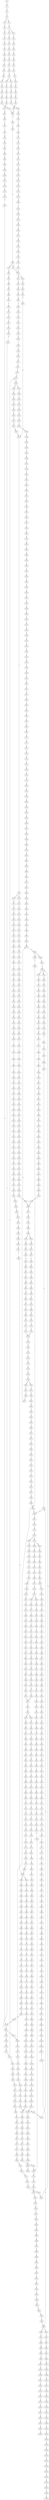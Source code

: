 strict digraph  {
	S0 -> S1 [ label = A ];
	S1 -> S2 [ label = A ];
	S2 -> S3 [ label = C ];
	S3 -> S4 [ label = C ];
	S3 -> S5 [ label = T ];
	S4 -> S6 [ label = G ];
	S5 -> S7 [ label = G ];
	S6 -> S8 [ label = G ];
	S7 -> S9 [ label = G ];
	S7 -> S10 [ label = C ];
	S8 -> S11 [ label = C ];
	S9 -> S12 [ label = C ];
	S10 -> S13 [ label = C ];
	S11 -> S14 [ label = C ];
	S12 -> S15 [ label = C ];
	S13 -> S16 [ label = C ];
	S14 -> S17 [ label = C ];
	S15 -> S18 [ label = C ];
	S16 -> S19 [ label = T ];
	S17 -> S20 [ label = A ];
	S18 -> S21 [ label = A ];
	S19 -> S22 [ label = A ];
	S20 -> S23 [ label = G ];
	S21 -> S24 [ label = G ];
	S22 -> S25 [ label = G ];
	S23 -> S26 [ label = T ];
	S24 -> S27 [ label = G ];
	S25 -> S28 [ label = G ];
	S26 -> S29 [ label = T ];
	S27 -> S30 [ label = T ];
	S28 -> S31 [ label = T ];
	S29 -> S32 [ label = G ];
	S30 -> S33 [ label = G ];
	S31 -> S34 [ label = G ];
	S32 -> S35 [ label = T ];
	S33 -> S36 [ label = C ];
	S33 -> S37 [ label = G ];
	S34 -> S38 [ label = T ];
	S35 -> S39 [ label = G ];
	S36 -> S40 [ label = G ];
	S37 -> S41 [ label = G ];
	S38 -> S42 [ label = G ];
	S39 -> S43 [ label = C ];
	S40 -> S44 [ label = C ];
	S41 -> S45 [ label = C ];
	S42 -> S46 [ label = C ];
	S43 -> S47 [ label = G ];
	S44 -> S48 [ label = G ];
	S45 -> S49 [ label = T ];
	S46 -> S50 [ label = G ];
	S47 -> S51 [ label = T ];
	S48 -> S52 [ label = T ];
	S49 -> S53 [ label = T ];
	S50 -> S54 [ label = T ];
	S51 -> S55 [ label = C ];
	S52 -> S56 [ label = C ];
	S53 -> S57 [ label = C ];
	S54 -> S58 [ label = C ];
	S55 -> S59 [ label = G ];
	S56 -> S60 [ label = G ];
	S57 -> S61 [ label = G ];
	S58 -> S59 [ label = G ];
	S59 -> S62 [ label = A ];
	S60 -> S63 [ label = T ];
	S61 -> S64 [ label = A ];
	S62 -> S65 [ label = A ];
	S63 -> S66 [ label = G ];
	S64 -> S67 [ label = A ];
	S65 -> S68 [ label = C ];
	S66 -> S69 [ label = C ];
	S67 -> S70 [ label = C ];
	S68 -> S71 [ label = C ];
	S68 -> S72 [ label = A ];
	S69 -> S73 [ label = A ];
	S70 -> S74 [ label = A ];
	S71 -> S75 [ label = T ];
	S72 -> S76 [ label = C ];
	S73 -> S77 [ label = T ];
	S74 -> S78 [ label = C ];
	S75 -> S79 [ label = T ];
	S75 -> S80 [ label = G ];
	S76 -> S81 [ label = C ];
	S77 -> S82 [ label = C ];
	S78 -> S83 [ label = G ];
	S79 -> S84 [ label = C ];
	S80 -> S85 [ label = T ];
	S81 -> S86 [ label = C ];
	S82 -> S87 [ label = C ];
	S83 -> S88 [ label = C ];
	S84 -> S89 [ label = G ];
	S85 -> S90 [ label = C ];
	S86 -> S91 [ label = G ];
	S87 -> S92 [ label = G ];
	S88 -> S93 [ label = G ];
	S89 -> S94 [ label = T ];
	S90 -> S95 [ label = G ];
	S91 -> S96 [ label = T ];
	S92 -> S97 [ label = C ];
	S93 -> S98 [ label = C ];
	S94 -> S99 [ label = A ];
	S95 -> S100 [ label = C ];
	S96 -> S101 [ label = A ];
	S97 -> S102 [ label = A ];
	S98 -> S103 [ label = A ];
	S99 -> S104 [ label = C ];
	S100 -> S105 [ label = G ];
	S101 -> S106 [ label = C ];
	S102 -> S107 [ label = C ];
	S103 -> S108 [ label = C ];
	S104 -> S109 [ label = T ];
	S105 -> S110 [ label = C ];
	S106 -> S111 [ label = G ];
	S107 -> S112 [ label = G ];
	S108 -> S113 [ label = G ];
	S109 -> S114 [ label = T ];
	S110 -> S115 [ label = G ];
	S110 -> S116 [ label = A ];
	S111 -> S117 [ label = T ];
	S112 -> S118 [ label = T ];
	S113 -> S119 [ label = T ];
	S114 -> S120 [ label = C ];
	S115 -> S121 [ label = A ];
	S116 -> S122 [ label = A ];
	S117 -> S123 [ label = C ];
	S118 -> S124 [ label = C ];
	S119 -> S125 [ label = C ];
	S120 -> S126 [ label = A ];
	S121 -> S127 [ label = G ];
	S122 -> S128 [ label = C ];
	S123 -> S129 [ label = C ];
	S124 -> S130 [ label = G ];
	S125 -> S131 [ label = C ];
	S126 -> S132 [ label = A ];
	S127 -> S133 [ label = C ];
	S128 -> S134 [ label = C ];
	S129 -> S135 [ label = A ];
	S130 -> S136 [ label = A ];
	S131 -> S137 [ label = A ];
	S132 -> S138 [ label = G ];
	S133 -> S139 [ label = A ];
	S134 -> S140 [ label = C ];
	S135 -> S141 [ label = G ];
	S136 -> S142 [ label = G ];
	S137 -> S143 [ label = G ];
	S138 -> S144 [ label = C ];
	S139 -> S145 [ label = G ];
	S140 -> S146 [ label = G ];
	S141 -> S147 [ label = C ];
	S142 -> S148 [ label = C ];
	S143 -> S147 [ label = C ];
	S144 -> S149 [ label = G ];
	S145 -> S150 [ label = T ];
	S146 -> S151 [ label = T ];
	S147 -> S152 [ label = T ];
	S147 -> S153 [ label = G ];
	S148 -> S154 [ label = G ];
	S149 -> S155 [ label = A ];
	S150 -> S156 [ label = G ];
	S151 -> S157 [ label = A ];
	S152 -> S158 [ label = T ];
	S153 -> S159 [ label = A ];
	S154 -> S160 [ label = A ];
	S155 -> S161 [ label = G ];
	S156 -> S162 [ label = C ];
	S157 -> S163 [ label = C ];
	S158 -> S164 [ label = C ];
	S159 -> S165 [ label = G ];
	S160 -> S166 [ label = G ];
	S161 -> S167 [ label = T ];
	S162 -> S168 [ label = A ];
	S163 -> S169 [ label = A ];
	S164 -> S170 [ label = A ];
	S165 -> S171 [ label = T ];
	S166 -> S172 [ label = T ];
	S167 -> S173 [ label = C ];
	S168 -> S174 [ label = A ];
	S169 -> S175 [ label = G ];
	S170 -> S176 [ label = C ];
	S171 -> S177 [ label = C ];
	S172 -> S178 [ label = C ];
	S173 -> S179 [ label = C ];
	S174 -> S180 [ label = C ];
	S175 -> S181 [ label = C ];
	S176 -> S182 [ label = G ];
	S177 -> S179 [ label = C ];
	S177 -> S183 [ label = T ];
	S178 -> S184 [ label = G ];
	S179 -> S185 [ label = C ];
	S180 -> S186 [ label = A ];
	S181 -> S187 [ label = A ];
	S182 -> S188 [ label = C ];
	S183 -> S189 [ label = C ];
	S184 -> S190 [ label = A ];
	S185 -> S191 [ label = T ];
	S185 -> S192 [ label = G ];
	S186 -> S193 [ label = G ];
	S187 -> S194 [ label = G ];
	S188 -> S195 [ label = C ];
	S189 -> S196 [ label = G ];
	S190 -> S197 [ label = A ];
	S191 -> S198 [ label = C ];
	S192 -> S199 [ label = C ];
	S193 -> S200 [ label = C ];
	S194 -> S201 [ label = G ];
	S195 -> S202 [ label = C ];
	S196 -> S203 [ label = T ];
	S197 -> S204 [ label = C ];
	S198 -> S205 [ label = C ];
	S199 -> S206 [ label = C ];
	S200 -> S207 [ label = T ];
	S201 -> S208 [ label = T ];
	S202 -> S209 [ label = T ];
	S203 -> S210 [ label = C ];
	S204 -> S211 [ label = C ];
	S205 -> S212 [ label = G ];
	S206 -> S213 [ label = T ];
	S207 -> S214 [ label = A ];
	S208 -> S215 [ label = G ];
	S209 -> S216 [ label = T ];
	S210 -> S217 [ label = T ];
	S211 -> S75 [ label = T ];
	S212 -> S218 [ label = G ];
	S213 -> S219 [ label = G ];
	S214 -> S220 [ label = C ];
	S215 -> S221 [ label = C ];
	S216 -> S222 [ label = C ];
	S217 -> S223 [ label = G ];
	S218 -> S224 [ label = T ];
	S219 -> S225 [ label = T ];
	S220 -> S226 [ label = G ];
	S221 -> S227 [ label = A ];
	S222 -> S228 [ label = A ];
	S223 -> S229 [ label = T ];
	S224 -> S230 [ label = C ];
	S225 -> S231 [ label = C ];
	S226 -> S232 [ label = A ];
	S227 -> S233 [ label = C ];
	S228 -> S234 [ label = T ];
	S229 -> S235 [ label = T ];
	S230 -> S236 [ label = T ];
	S231 -> S237 [ label = G ];
	S232 -> S238 [ label = G ];
	S233 -> S239 [ label = G ];
	S234 -> S240 [ label = C ];
	S235 -> S241 [ label = C ];
	S236 -> S242 [ label = G ];
	S237 -> S243 [ label = C ];
	S238 -> S244 [ label = A ];
	S239 -> S245 [ label = C ];
	S240 -> S246 [ label = C ];
	S241 -> S247 [ label = C ];
	S242 -> S248 [ label = G ];
	S243 -> S105 [ label = G ];
	S244 -> S249 [ label = A ];
	S245 -> S250 [ label = G ];
	S246 -> S251 [ label = A ];
	S247 -> S252 [ label = G ];
	S248 -> S253 [ label = A ];
	S249 -> S254 [ label = C ];
	S250 -> S255 [ label = G ];
	S251 -> S256 [ label = G ];
	S252 -> S257 [ label = T ];
	S253 -> S258 [ label = G ];
	S254 -> S259 [ label = T ];
	S255 -> S260 [ label = T ];
	S256 -> S261 [ label = A ];
	S257 -> S262 [ label = G ];
	S258 -> S263 [ label = G ];
	S259 -> S264 [ label = G ];
	S260 -> S265 [ label = G ];
	S261 -> S266 [ label = A ];
	S262 -> S267 [ label = G ];
	S263 -> S268 [ label = G ];
	S264 -> S269 [ label = G ];
	S265 -> S270 [ label = C ];
	S266 -> S271 [ label = C ];
	S267 -> S272 [ label = C ];
	S268 -> S273 [ label = T ];
	S269 -> S274 [ label = C ];
	S270 -> S275 [ label = C ];
	S271 -> S276 [ label = C ];
	S272 -> S277 [ label = C ];
	S273 -> S278 [ label = G ];
	S274 -> S279 [ label = G ];
	S275 -> S280 [ label = G ];
	S276 -> S281 [ label = A ];
	S276 -> S282 [ label = G ];
	S277 -> S283 [ label = C ];
	S278 -> S284 [ label = T ];
	S279 -> S285 [ label = C ];
	S280 -> S286 [ label = C ];
	S281 -> S287 [ label = G ];
	S281 -> S288 [ label = C ];
	S282 -> S289 [ label = G ];
	S283 -> S290 [ label = G ];
	S284 -> S291 [ label = T ];
	S285 -> S292 [ label = A ];
	S286 -> S293 [ label = A ];
	S287 -> S294 [ label = A ];
	S288 -> S295 [ label = C ];
	S289 -> S296 [ label = A ];
	S290 -> S297 [ label = T ];
	S291 -> S298 [ label = C ];
	S292 -> S299 [ label = G ];
	S293 -> S300 [ label = A ];
	S294 -> S301 [ label = C ];
	S295 -> S302 [ label = A ];
	S296 -> S303 [ label = C ];
	S297 -> S304 [ label = C ];
	S298 -> S305 [ label = C ];
	S299 -> S306 [ label = C ];
	S300 -> S307 [ label = C ];
	S301 -> S308 [ label = T ];
	S302 -> S309 [ label = C ];
	S303 -> S310 [ label = G ];
	S304 -> S311 [ label = C ];
	S305 -> S312 [ label = A ];
	S306 -> S313 [ label = G ];
	S307 -> S314 [ label = C ];
	S308 -> S315 [ label = C ];
	S309 -> S316 [ label = C ];
	S310 -> S317 [ label = C ];
	S311 -> S318 [ label = A ];
	S312 -> S319 [ label = G ];
	S313 -> S320 [ label = G ];
	S314 -> S321 [ label = A ];
	S315 -> S322 [ label = C ];
	S316 -> S323 [ label = C ];
	S317 -> S324 [ label = C ];
	S318 -> S325 [ label = G ];
	S319 -> S326 [ label = C ];
	S320 -> S327 [ label = G ];
	S321 -> S328 [ label = G ];
	S322 -> S329 [ label = C ];
	S323 -> S330 [ label = C ];
	S324 -> S331 [ label = C ];
	S325 -> S332 [ label = T ];
	S326 -> S333 [ label = A ];
	S327 -> S334 [ label = T ];
	S328 -> S335 [ label = T ];
	S329 -> S336 [ label = A ];
	S330 -> S337 [ label = T ];
	S331 -> S338 [ label = A ];
	S332 -> S339 [ label = A ];
	S333 -> S340 [ label = G ];
	S334 -> S341 [ label = G ];
	S335 -> S342 [ label = C ];
	S336 -> S343 [ label = T ];
	S337 -> S344 [ label = T ];
	S338 -> S345 [ label = T ];
	S339 -> S346 [ label = G ];
	S340 -> S347 [ label = A ];
	S341 -> S348 [ label = C ];
	S342 -> S349 [ label = G ];
	S343 -> S350 [ label = C ];
	S344 -> S351 [ label = C ];
	S345 -> S352 [ label = C ];
	S346 -> S353 [ label = G ];
	S346 -> S354 [ label = C ];
	S347 -> S355 [ label = T ];
	S348 -> S356 [ label = C ];
	S349 -> S357 [ label = C ];
	S350 -> S358 [ label = T ];
	S351 -> S359 [ label = C ];
	S351 -> S360 [ label = G ];
	S352 -> S361 [ label = G ];
	S353 -> S362 [ label = G ];
	S354 -> S363 [ label = T ];
	S355 -> S364 [ label = A ];
	S356 -> S365 [ label = G ];
	S357 -> S366 [ label = G ];
	S358 -> S367 [ label = G ];
	S359 -> S368 [ label = T ];
	S360 -> S369 [ label = A ];
	S361 -> S370 [ label = T ];
	S362 -> S371 [ label = T ];
	S363 -> S372 [ label = C ];
	S364 -> S373 [ label = A ];
	S365 -> S374 [ label = C ];
	S366 -> S375 [ label = C ];
	S367 -> S376 [ label = C ];
	S368 -> S377 [ label = G ];
	S369 -> S378 [ label = T ];
	S370 -> S379 [ label = C ];
	S371 -> S380 [ label = C ];
	S372 -> S381 [ label = C ];
	S373 -> S382 [ label = A ];
	S374 -> S383 [ label = C ];
	S375 -> S384 [ label = A ];
	S376 -> S385 [ label = C ];
	S377 -> S386 [ label = T ];
	S378 -> S387 [ label = C ];
	S379 -> S388 [ label = C ];
	S380 -> S389 [ label = A ];
	S381 -> S390 [ label = A ];
	S382 -> S391 [ label = A ];
	S383 -> S392 [ label = G ];
	S384 -> S393 [ label = G ];
	S385 -> S394 [ label = A ];
	S386 -> S395 [ label = C ];
	S387 -> S396 [ label = G ];
	S388 -> S397 [ label = T ];
	S389 -> S398 [ label = C ];
	S390 -> S399 [ label = C ];
	S391 -> S400 [ label = A ];
	S392 -> S401 [ label = G ];
	S393 -> S402 [ label = C ];
	S394 -> S403 [ label = G ];
	S395 -> S404 [ label = C ];
	S396 -> S405 [ label = T ];
	S397 -> S406 [ label = C ];
	S398 -> S407 [ label = T ];
	S399 -> S408 [ label = C ];
	S400 -> S409 [ label = C ];
	S401 -> S410 [ label = T ];
	S402 -> S411 [ label = C ];
	S403 -> S412 [ label = T ];
	S404 -> S413 [ label = T ];
	S405 -> S414 [ label = T ];
	S406 -> S415 [ label = T ];
	S407 -> S416 [ label = C ];
	S408 -> S417 [ label = G ];
	S409 -> S418 [ label = T ];
	S410 -> S419 [ label = G ];
	S411 -> S420 [ label = G ];
	S412 -> S421 [ label = C ];
	S413 -> S422 [ label = T ];
	S414 -> S423 [ label = T ];
	S415 -> S424 [ label = T ];
	S416 -> S425 [ label = G ];
	S417 -> S426 [ label = G ];
	S418 -> S427 [ label = T ];
	S419 -> S428 [ label = G ];
	S420 -> S429 [ label = G ];
	S421 -> S430 [ label = G ];
	S422 -> S431 [ label = G ];
	S423 -> S432 [ label = G ];
	S424 -> S433 [ label = C ];
	S425 -> S434 [ label = C ];
	S426 -> S435 [ label = A ];
	S427 -> S436 [ label = T ];
	S428 -> S437 [ label = T ];
	S429 -> S438 [ label = T ];
	S430 -> S439 [ label = T ];
	S431 -> S440 [ label = T ];
	S432 -> S441 [ label = T ];
	S433 -> S442 [ label = T ];
	S434 -> S443 [ label = T ];
	S435 -> S444 [ label = C ];
	S436 -> S445 [ label = G ];
	S437 -> S446 [ label = G ];
	S438 -> S447 [ label = G ];
	S439 -> S448 [ label = A ];
	S440 -> S449 [ label = A ];
	S441 -> S450 [ label = A ];
	S442 -> S451 [ label = C ];
	S443 -> S452 [ label = T ];
	S444 -> S453 [ label = G ];
	S445 -> S454 [ label = C ];
	S446 -> S455 [ label = G ];
	S447 -> S456 [ label = G ];
	S448 -> S457 [ label = A ];
	S449 -> S458 [ label = G ];
	S450 -> S459 [ label = G ];
	S451 -> S460 [ label = G ];
	S452 -> S461 [ label = C ];
	S453 -> S462 [ label = T ];
	S454 -> S463 [ label = C ];
	S455 -> S464 [ label = A ];
	S456 -> S465 [ label = A ];
	S457 -> S466 [ label = G ];
	S458 -> S467 [ label = G ];
	S459 -> S468 [ label = G ];
	S460 -> S469 [ label = G ];
	S461 -> S470 [ label = A ];
	S462 -> S471 [ label = C ];
	S463 -> S472 [ label = G ];
	S464 -> S473 [ label = A ];
	S465 -> S474 [ label = A ];
	S466 -> S475 [ label = A ];
	S467 -> S476 [ label = A ];
	S468 -> S477 [ label = A ];
	S469 -> S478 [ label = A ];
	S470 -> S479 [ label = T ];
	S471 -> S480 [ label = G ];
	S472 -> S481 [ label = T ];
	S473 -> S482 [ label = C ];
	S474 -> S483 [ label = G ];
	S475 -> S484 [ label = C ];
	S476 -> S485 [ label = G ];
	S477 -> S486 [ label = A ];
	S478 -> S487 [ label = G ];
	S479 -> S488 [ label = C ];
	S480 -> S489 [ label = T ];
	S481 -> S490 [ label = A ];
	S482 -> S491 [ label = C ];
	S483 -> S492 [ label = A ];
	S484 -> S493 [ label = G ];
	S485 -> S494 [ label = A ];
	S486 -> S495 [ label = A ];
	S487 -> S496 [ label = A ];
	S488 -> S497 [ label = C ];
	S489 -> S498 [ label = G ];
	S490 -> S499 [ label = G ];
	S491 -> S500 [ label = T ];
	S492 -> S501 [ label = A ];
	S493 -> S502 [ label = G ];
	S494 -> S503 [ label = G ];
	S495 -> S504 [ label = G ];
	S496 -> S505 [ label = G ];
	S497 -> S251 [ label = A ];
	S498 -> S506 [ label = A ];
	S499 -> S507 [ label = C ];
	S500 -> S508 [ label = C ];
	S501 -> S509 [ label = C ];
	S502 -> S510 [ label = C ];
	S503 -> S511 [ label = G ];
	S504 -> S512 [ label = G ];
	S505 -> S513 [ label = G ];
	S506 -> S514 [ label = C ];
	S507 -> S515 [ label = C ];
	S508 -> S516 [ label = G ];
	S509 -> S517 [ label = G ];
	S510 -> S518 [ label = T ];
	S511 -> S519 [ label = T ];
	S512 -> S520 [ label = T ];
	S513 -> S521 [ label = T ];
	S514 -> S522 [ label = C ];
	S515 -> S523 [ label = G ];
	S516 -> S524 [ label = G ];
	S517 -> S525 [ label = G ];
	S518 -> S526 [ label = C ];
	S519 -> S527 [ label = C ];
	S520 -> S528 [ label = C ];
	S521 -> S527 [ label = C ];
	S522 -> S529 [ label = G ];
	S523 -> S530 [ label = G ];
	S524 -> S531 [ label = C ];
	S525 -> S532 [ label = C ];
	S526 -> S533 [ label = T ];
	S527 -> S534 [ label = C ];
	S528 -> S535 [ label = C ];
	S529 -> S536 [ label = G ];
	S530 -> S537 [ label = T ];
	S531 -> S538 [ label = A ];
	S532 -> S539 [ label = A ];
	S533 -> S540 [ label = C ];
	S534 -> S541 [ label = C ];
	S535 -> S542 [ label = C ];
	S536 -> S543 [ label = T ];
	S537 -> S544 [ label = G ];
	S538 -> S545 [ label = C ];
	S539 -> S546 [ label = C ];
	S540 -> S547 [ label = G ];
	S541 -> S548 [ label = A ];
	S541 -> S549 [ label = G ];
	S542 -> S550 [ label = G ];
	S543 -> S551 [ label = C ];
	S544 -> S552 [ label = A ];
	S545 -> S553 [ label = G ];
	S546 -> S554 [ label = C ];
	S546 -> S555 [ label = T ];
	S547 -> S556 [ label = A ];
	S548 -> S557 [ label = G ];
	S549 -> S558 [ label = G ];
	S550 -> S559 [ label = A ];
	S551 -> S560 [ label = G ];
	S552 -> S561 [ label = C ];
	S553 -> S562 [ label = C ];
	S554 -> S563 [ label = G ];
	S555 -> S564 [ label = G ];
	S556 -> S565 [ label = A ];
	S557 -> S566 [ label = A ];
	S558 -> S567 [ label = A ];
	S559 -> S568 [ label = A ];
	S560 -> S569 [ label = C ];
	S561 -> S570 [ label = G ];
	S562 -> S571 [ label = G ];
	S563 -> S572 [ label = G ];
	S564 -> S573 [ label = G ];
	S565 -> S574 [ label = G ];
	S566 -> S575 [ label = G ];
	S567 -> S576 [ label = G ];
	S568 -> S577 [ label = G ];
	S569 -> S578 [ label = G ];
	S570 -> S579 [ label = T ];
	S571 -> S580 [ label = C ];
	S572 -> S581 [ label = G ];
	S573 -> S582 [ label = G ];
	S574 -> S583 [ label = T ];
	S575 -> S584 [ label = C ];
	S576 -> S585 [ label = G ];
	S577 -> S586 [ label = T ];
	S578 -> S587 [ label = T ];
	S579 -> S588 [ label = G ];
	S580 -> S589 [ label = G ];
	S581 -> S590 [ label = A ];
	S582 -> S591 [ label = A ];
	S583 -> S592 [ label = C ];
	S584 -> S593 [ label = C ];
	S585 -> S594 [ label = C ];
	S586 -> S595 [ label = C ];
	S587 -> S596 [ label = A ];
	S588 -> S597 [ label = G ];
	S589 -> S598 [ label = C ];
	S589 -> S599 [ label = G ];
	S590 -> S600 [ label = A ];
	S591 -> S601 [ label = A ];
	S592 -> S602 [ label = G ];
	S593 -> S603 [ label = A ];
	S594 -> S604 [ label = G ];
	S595 -> S605 [ label = G ];
	S596 -> S606 [ label = G ];
	S597 -> S607 [ label = G ];
	S598 -> S608 [ label = G ];
	S599 -> S609 [ label = C ];
	S600 -> S610 [ label = T ];
	S601 -> S611 [ label = C ];
	S602 -> S612 [ label = C ];
	S603 -> S613 [ label = C ];
	S604 -> S614 [ label = T ];
	S605 -> S615 [ label = A ];
	S606 -> S616 [ label = C ];
	S607 -> S617 [ label = T ];
	S608 -> S618 [ label = T ];
	S609 -> S619 [ label = T ];
	S610 -> S620 [ label = T ];
	S611 -> S621 [ label = T ];
	S612 -> S622 [ label = G ];
	S613 -> S623 [ label = G ];
	S614 -> S624 [ label = G ];
	S615 -> S625 [ label = G ];
	S616 -> S626 [ label = C ];
	S617 -> S627 [ label = A ];
	S618 -> S628 [ label = C ];
	S619 -> S629 [ label = G ];
	S620 -> S630 [ label = G ];
	S621 -> S631 [ label = G ];
	S622 -> S632 [ label = G ];
	S623 -> S633 [ label = G ];
	S624 -> S634 [ label = G ];
	S625 -> S635 [ label = G ];
	S626 -> S636 [ label = G ];
	S627 -> S637 [ label = C ];
	S628 -> S638 [ label = G ];
	S629 -> S639 [ label = G ];
	S630 -> S640 [ label = A ];
	S631 -> S641 [ label = G ];
	S632 -> S642 [ label = C ];
	S633 -> S643 [ label = T ];
	S634 -> S644 [ label = T ];
	S635 -> S645 [ label = T ];
	S636 -> S646 [ label = C ];
	S637 -> S647 [ label = T ];
	S638 -> S648 [ label = A ];
	S639 -> S649 [ label = A ];
	S640 -> S650 [ label = A ];
	S641 -> S651 [ label = A ];
	S642 -> S652 [ label = T ];
	S643 -> S653 [ label = T ];
	S644 -> S654 [ label = A ];
	S645 -> S655 [ label = A ];
	S646 -> S656 [ label = T ];
	S647 -> S657 [ label = A ];
	S648 -> S658 [ label = C ];
	S649 -> S659 [ label = A ];
	S650 -> S660 [ label = C ];
	S651 -> S661 [ label = C ];
	S652 -> S662 [ label = A ];
	S653 -> S663 [ label = A ];
	S654 -> S664 [ label = T ];
	S655 -> S665 [ label = T ];
	S656 -> S666 [ label = G ];
	S657 -> S667 [ label = T ];
	S658 -> S668 [ label = G ];
	S659 -> S669 [ label = T ];
	S660 -> S670 [ label = C ];
	S661 -> S671 [ label = C ];
	S662 -> S672 [ label = T ];
	S663 -> S673 [ label = C ];
	S664 -> S674 [ label = G ];
	S665 -> S675 [ label = A ];
	S666 -> S676 [ label = G ];
	S667 -> S677 [ label = T ];
	S668 -> S678 [ label = C ];
	S669 -> S679 [ label = G ];
	S670 -> S680 [ label = C ];
	S671 -> S681 [ label = C ];
	S672 -> S682 [ label = A ];
	S673 -> S683 [ label = T ];
	S674 -> S684 [ label = A ];
	S675 -> S685 [ label = A ];
	S676 -> S686 [ label = A ];
	S677 -> S687 [ label = G ];
	S678 -> S688 [ label = G ];
	S679 -> S689 [ label = G ];
	S680 -> S690 [ label = G ];
	S681 -> S691 [ label = G ];
	S682 -> S692 [ label = G ];
	S683 -> S693 [ label = G ];
	S684 -> S694 [ label = G ];
	S685 -> S695 [ label = G ];
	S686 -> S696 [ label = A ];
	S687 -> S697 [ label = G ];
	S688 -> S698 [ label = C ];
	S689 -> S699 [ label = G ];
	S690 -> S700 [ label = T ];
	S691 -> S701 [ label = T ];
	S692 -> S702 [ label = T ];
	S693 -> S703 [ label = C ];
	S694 -> S704 [ label = C ];
	S695 -> S705 [ label = T ];
	S696 -> S706 [ label = G ];
	S697 -> S707 [ label = A ];
	S698 -> S708 [ label = C ];
	S699 -> S709 [ label = G ];
	S700 -> S710 [ label = C ];
	S701 -> S711 [ label = C ];
	S702 -> S712 [ label = A ];
	S703 -> S713 [ label = A ];
	S704 -> S714 [ label = G ];
	S705 -> S715 [ label = C ];
	S706 -> S716 [ label = A ];
	S707 -> S717 [ label = A ];
	S708 -> S718 [ label = T ];
	S709 -> S719 [ label = T ];
	S710 -> S720 [ label = T ];
	S711 -> S721 [ label = T ];
	S712 -> S722 [ label = G ];
	S713 -> S723 [ label = G ];
	S714 -> S724 [ label = G ];
	S715 -> S725 [ label = G ];
	S716 -> S726 [ label = A ];
	S717 -> S727 [ label = C ];
	S718 -> S728 [ label = C ];
	S719 -> S729 [ label = C ];
	S720 -> S730 [ label = C ];
	S721 -> S730 [ label = C ];
	S722 -> S731 [ label = C ];
	S723 -> S732 [ label = A ];
	S724 -> S733 [ label = T ];
	S725 -> S734 [ label = T ];
	S726 -> S509 [ label = C ];
	S727 -> S735 [ label = G ];
	S728 -> S736 [ label = G ];
	S729 -> S737 [ label = C ];
	S730 -> S738 [ label = G ];
	S731 -> S739 [ label = C ];
	S732 -> S740 [ label = C ];
	S733 -> S741 [ label = C ];
	S734 -> S742 [ label = G ];
	S735 -> S743 [ label = G ];
	S736 -> S744 [ label = G ];
	S737 -> S745 [ label = G ];
	S738 -> S746 [ label = G ];
	S739 -> S747 [ label = G ];
	S740 -> S748 [ label = G ];
	S741 -> S749 [ label = G ];
	S742 -> S750 [ label = G ];
	S743 -> S751 [ label = T ];
	S744 -> S752 [ label = G ];
	S745 -> S753 [ label = C ];
	S746 -> S754 [ label = C ];
	S747 -> S755 [ label = A ];
	S748 -> S756 [ label = G ];
	S749 -> S757 [ label = C ];
	S750 -> S758 [ label = T ];
	S751 -> S759 [ label = A ];
	S752 -> S760 [ label = C ];
	S753 -> S761 [ label = C ];
	S754 -> S762 [ label = A ];
	S755 -> S763 [ label = A ];
	S756 -> S764 [ label = A ];
	S757 -> S765 [ label = A ];
	S758 -> S766 [ label = A ];
	S759 -> S767 [ label = C ];
	S760 -> S768 [ label = T ];
	S761 -> S769 [ label = G ];
	S762 -> S770 [ label = C ];
	S763 -> S771 [ label = A ];
	S764 -> S772 [ label = C ];
	S765 -> S773 [ label = C ];
	S766 -> S774 [ label = C ];
	S767 -> S775 [ label = G ];
	S768 -> S776 [ label = C ];
	S769 -> S777 [ label = G ];
	S770 -> S778 [ label = C ];
	S771 -> S779 [ label = C ];
	S772 -> S780 [ label = A ];
	S773 -> S781 [ label = G ];
	S774 -> S782 [ label = C ];
	S775 -> S783 [ label = A ];
	S776 -> S784 [ label = A ];
	S777 -> S785 [ label = A ];
	S778 -> S786 [ label = G ];
	S779 -> S787 [ label = C ];
	S780 -> S788 [ label = C ];
	S781 -> S789 [ label = C ];
	S782 -> S790 [ label = G ];
	S783 -> S791 [ label = A ];
	S784 -> S792 [ label = C ];
	S785 -> S793 [ label = A ];
	S786 -> S794 [ label = A ];
	S787 -> S795 [ label = C ];
	S788 -> S796 [ label = A ];
	S789 -> S797 [ label = G ];
	S790 -> S798 [ label = G ];
	S791 -> S799 [ label = G ];
	S792 -> S800 [ label = G ];
	S793 -> S801 [ label = C ];
	S794 -> S802 [ label = G ];
	S794 -> S803 [ label = A ];
	S795 -> S804 [ label = C ];
	S796 -> S805 [ label = C ];
	S797 -> S806 [ label = C ];
	S798 -> S807 [ label = T ];
	S799 -> S808 [ label = A ];
	S800 -> S809 [ label = T ];
	S801 -> S810 [ label = T ];
	S802 -> S811 [ label = T ];
	S803 -> S812 [ label = T ];
	S804 -> S813 [ label = G ];
	S805 -> S814 [ label = C ];
	S806 -> S589 [ label = G ];
	S807 -> S815 [ label = G ];
	S808 -> S816 [ label = A ];
	S809 -> S817 [ label = C ];
	S810 -> S818 [ label = G ];
	S811 -> S819 [ label = C ];
	S812 -> S820 [ label = G ];
	S813 -> S821 [ label = A ];
	S814 -> S822 [ label = T ];
	S815 -> S823 [ label = G ];
	S816 -> S824 [ label = G ];
	S817 -> S825 [ label = C ];
	S818 -> S826 [ label = C ];
	S819 -> S827 [ label = C ];
	S820 -> S828 [ label = T ];
	S821 -> S829 [ label = C ];
	S822 -> S830 [ label = C ];
	S823 -> S831 [ label = T ];
	S824 -> S832 [ label = T ];
	S825 -> S833 [ label = A ];
	S826 -> S834 [ label = A ];
	S827 -> S835 [ label = A ];
	S828 -> S836 [ label = A ];
	S829 -> S837 [ label = T ];
	S830 -> S838 [ label = T ];
	S831 -> S839 [ label = T ];
	S832 -> S840 [ label = G ];
	S833 -> S143 [ label = G ];
	S834 -> S841 [ label = A ];
	S835 -> S842 [ label = G ];
	S836 -> S843 [ label = G ];
	S837 -> S844 [ label = A ];
	S838 -> S845 [ label = A ];
	S839 -> S846 [ label = A ];
	S840 -> S847 [ label = T ];
	S841 -> S848 [ label = C ];
	S842 -> S849 [ label = T ];
	S842 -> S850 [ label = C ];
	S843 -> S851 [ label = T ];
	S844 -> S852 [ label = G ];
	S845 -> S853 [ label = G ];
	S846 -> S854 [ label = G ];
	S847 -> S855 [ label = C ];
	S848 -> S856 [ label = C ];
	S849 -> S857 [ label = A ];
	S850 -> S858 [ label = T ];
	S851 -> S859 [ label = T ];
	S852 -> S860 [ label = A ];
	S853 -> S861 [ label = A ];
	S854 -> S862 [ label = A ];
	S855 -> S863 [ label = C ];
	S856 -> S864 [ label = A ];
	S857 -> S346 [ label = G ];
	S858 -> S158 [ label = T ];
	S859 -> S865 [ label = T ];
	S860 -> S866 [ label = A ];
	S861 -> S867 [ label = A ];
	S862 -> S868 [ label = A ];
	S863 -> S869 [ label = T ];
	S864 -> S870 [ label = G ];
	S865 -> S871 [ label = C ];
	S866 -> S872 [ label = T ];
	S867 -> S873 [ label = C ];
	S868 -> S874 [ label = G ];
	S869 -> S875 [ label = G ];
	S870 -> S876 [ label = A ];
	S871 -> S877 [ label = A ];
	S872 -> S878 [ label = C ];
	S873 -> S879 [ label = G ];
	S874 -> S880 [ label = G ];
	S875 -> S881 [ label = G ];
	S876 -> S882 [ label = A ];
	S877 -> S883 [ label = C ];
	S878 -> S884 [ label = G ];
	S879 -> S885 [ label = A ];
	S880 -> S886 [ label = G ];
	S881 -> S887 [ label = C ];
	S882 -> S888 [ label = C ];
	S883 -> S889 [ label = T ];
	S884 -> S890 [ label = G ];
	S885 -> S891 [ label = G ];
	S886 -> S892 [ label = G ];
	S887 -> S893 [ label = C ];
	S888 -> S894 [ label = A ];
	S889 -> S895 [ label = C ];
	S890 -> S896 [ label = G ];
	S891 -> S897 [ label = G ];
	S892 -> S898 [ label = G ];
	S893 -> S899 [ label = T ];
	S894 -> S900 [ label = G ];
	S895 -> S901 [ label = C ];
	S896 -> S902 [ label = T ];
	S897 -> S903 [ label = T ];
	S898 -> S904 [ label = T ];
	S899 -> S905 [ label = G ];
	S900 -> S906 [ label = C ];
	S901 -> S907 [ label = T ];
	S902 -> S908 [ label = A ];
	S903 -> S909 [ label = G ];
	S904 -> S910 [ label = C ];
	S905 -> S911 [ label = G ];
	S906 -> S912 [ label = C ];
	S907 -> S913 [ label = T ];
	S908 -> S914 [ label = T ];
	S909 -> S915 [ label = T ];
	S910 -> S916 [ label = C ];
	S911 -> S917 [ label = G ];
	S912 -> S918 [ label = G ];
	S913 -> S919 [ label = T ];
	S914 -> S920 [ label = C ];
	S915 -> S921 [ label = C ];
	S916 -> S922 [ label = G ];
	S917 -> S923 [ label = T ];
	S918 -> S924 [ label = T ];
	S919 -> S925 [ label = C ];
	S920 -> S926 [ label = C ];
	S921 -> S927 [ label = C ];
	S922 -> S928 [ label = T ];
	S923 -> S929 [ label = C ];
	S924 -> S930 [ label = C ];
	S925 -> S931 [ label = A ];
	S926 -> S932 [ label = C ];
	S927 -> S933 [ label = C ];
	S928 -> S934 [ label = C ];
	S929 -> S935 [ label = C ];
	S930 -> S936 [ label = C ];
	S931 -> S937 [ label = T ];
	S932 -> S938 [ label = G ];
	S933 -> S939 [ label = T ];
	S934 -> S940 [ label = G ];
	S935 -> S941 [ label = C ];
	S936 -> S942 [ label = T ];
	S937 -> S943 [ label = C ];
	S938 -> S944 [ label = A ];
	S939 -> S945 [ label = G ];
	S940 -> S946 [ label = G ];
	S941 -> S947 [ label = G ];
	S942 -> S948 [ label = C ];
	S943 -> S949 [ label = C ];
	S944 -> S950 [ label = A ];
	S945 -> S951 [ label = T ];
	S946 -> S952 [ label = A ];
	S947 -> S953 [ label = A ];
	S948 -> S954 [ label = T ];
	S949 -> S955 [ label = A ];
	S950 -> S956 [ label = A ];
	S951 -> S957 [ label = C ];
	S952 -> S958 [ label = A ];
	S953 -> S959 [ label = G ];
	S954 -> S960 [ label = G ];
	S955 -> S256 [ label = G ];
	S956 -> S961 [ label = G ];
	S957 -> S962 [ label = C ];
	S958 -> S963 [ label = C ];
	S959 -> S964 [ label = T ];
	S960 -> S965 [ label = T ];
	S961 -> S966 [ label = T ];
	S962 -> S967 [ label = T ];
	S963 -> S968 [ label = A ];
	S963 -> S969 [ label = T ];
	S964 -> S970 [ label = C ];
	S965 -> S971 [ label = C ];
	S966 -> S972 [ label = G ];
	S967 -> S973 [ label = A ];
	S968 -> S974 [ label = G ];
	S969 -> S975 [ label = A ];
	S970 -> S976 [ label = C ];
	S971 -> S977 [ label = G ];
	S972 -> S978 [ label = T ];
	S973 -> S979 [ label = C ];
	S974 -> S980 [ label = G ];
	S975 -> S981 [ label = C ];
	S976 -> S835 [ label = A ];
	S977 -> S982 [ label = T ];
	S978 -> S983 [ label = C ];
	S979 -> S984 [ label = T ];
	S980 -> S985 [ label = A ];
	S981 -> S986 [ label = A ];
	S982 -> S987 [ label = G ];
	S983 -> S988 [ label = G ];
	S984 -> S989 [ label = A ];
	S985 -> S990 [ label = A ];
	S986 -> S991 [ label = A ];
	S987 -> S992 [ label = G ];
	S988 -> S993 [ label = T ];
	S989 -> S994 [ label = C ];
	S990 -> S995 [ label = T ];
	S991 -> S996 [ label = C ];
	S992 -> S997 [ label = T ];
	S993 -> S998 [ label = C ];
	S994 -> S999 [ label = C ];
	S995 -> S1000 [ label = A ];
	S996 -> S1001 [ label = G ];
	S997 -> S766 [ label = A ];
	S998 -> S1002 [ label = G ];
	S999 -> S1003 [ label = A ];
	S1000 -> S1004 [ label = G ];
	S1001 -> S1005 [ label = A ];
	S1002 -> S1006 [ label = G ];
	S1003 -> S1007 [ label = G ];
	S1004 -> S1008 [ label = T ];
	S1005 -> S1009 [ label = A ];
	S1006 -> S1010 [ label = A ];
	S1007 -> S1011 [ label = G ];
	S1008 -> S1012 [ label = C ];
	S1009 -> S1013 [ label = A ];
	S1010 -> S1014 [ label = A ];
	S1011 -> S1015 [ label = A ];
	S1012 -> S1016 [ label = T ];
	S1013 -> S1017 [ label = A ];
	S1014 -> S963 [ label = C ];
	S1015 -> S1018 [ label = G ];
	S1016 -> S1019 [ label = C ];
	S1017 -> S1020 [ label = C ];
	S1018 -> S1021 [ label = A ];
	S1019 -> S1022 [ label = T ];
	S1020 -> S1023 [ label = A ];
	S1021 -> S1024 [ label = G ];
	S1022 -> S1025 [ label = C ];
	S1023 -> S1026 [ label = G ];
	S1024 -> S1027 [ label = T ];
	S1025 -> S1028 [ label = T ];
	S1026 -> S1029 [ label = A ];
	S1027 -> S1030 [ label = C ];
	S1028 -> S1031 [ label = G ];
	S1029 -> S1032 [ label = A ];
	S1030 -> S1033 [ label = A ];
	S1031 -> S1034 [ label = A ];
	S1032 -> S1035 [ label = G ];
	S1033 -> S1036 [ label = G ];
	S1034 -> S1037 [ label = G ];
	S1035 -> S1038 [ label = G ];
	S1036 -> S1039 [ label = G ];
	S1037 -> S1040 [ label = T ];
	S1038 -> S1041 [ label = G ];
	S1039 -> S1042 [ label = A ];
	S1040 -> S1043 [ label = A ];
	S1041 -> S1044 [ label = G ];
	S1042 -> S1045 [ label = C ];
	S1044 -> S1046 [ label = T ];
	S1045 -> S1047 [ label = C ];
	S1046 -> S1048 [ label = C ];
	S1047 -> S1049 [ label = A ];
	S1048 -> S1050 [ label = T ];
	S1049 -> S1051 [ label = G ];
	S1050 -> S1052 [ label = C ];
	S1051 -> S1053 [ label = T ];
	S1052 -> S1054 [ label = T ];
	S1053 -> S1055 [ label = C ];
	S1054 -> S1056 [ label = C ];
	S1055 -> S1057 [ label = T ];
	S1056 -> S1058 [ label = G ];
	S1057 -> S1059 [ label = C ];
	S1058 -> S1060 [ label = T ];
	S1059 -> S1061 [ label = T ];
	S1060 -> S1062 [ label = G ];
	S1061 -> S1063 [ label = G ];
	S1062 -> S1064 [ label = G ];
	S1063 -> S1065 [ label = T ];
	S1064 -> S1066 [ label = T ];
	S1065 -> S1067 [ label = A ];
	S1066 -> S1068 [ label = A ];
}
